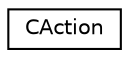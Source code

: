 digraph G
{
  edge [fontname="Helvetica",fontsize="10",labelfontname="Helvetica",labelfontsize="10"];
  node [fontname="Helvetica",fontsize="10",shape=record];
  rankdir=LR;
  Node1 [label="CAction",height=0.2,width=0.4,color="black", fillcolor="white", style="filled",URL="$d2/d6c/classCAction.html"];
}
